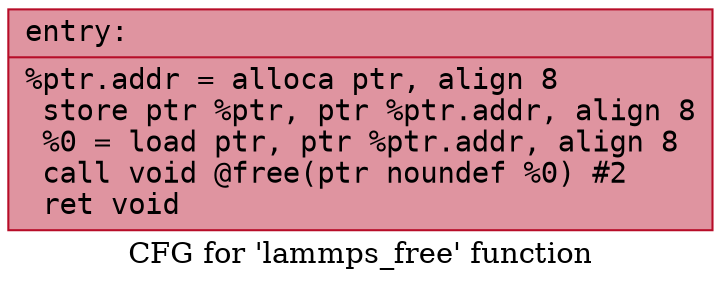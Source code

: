 digraph "CFG for 'lammps_free' function" {
	label="CFG for 'lammps_free' function";

	Node0x55bdf818b910 [shape=record,color="#b70d28ff", style=filled, fillcolor="#b70d2870" fontname="Courier",label="{entry:\l|  %ptr.addr = alloca ptr, align 8\l  store ptr %ptr, ptr %ptr.addr, align 8\l  %0 = load ptr, ptr %ptr.addr, align 8\l  call void @free(ptr noundef %0) #2\l  ret void\l}"];
}
